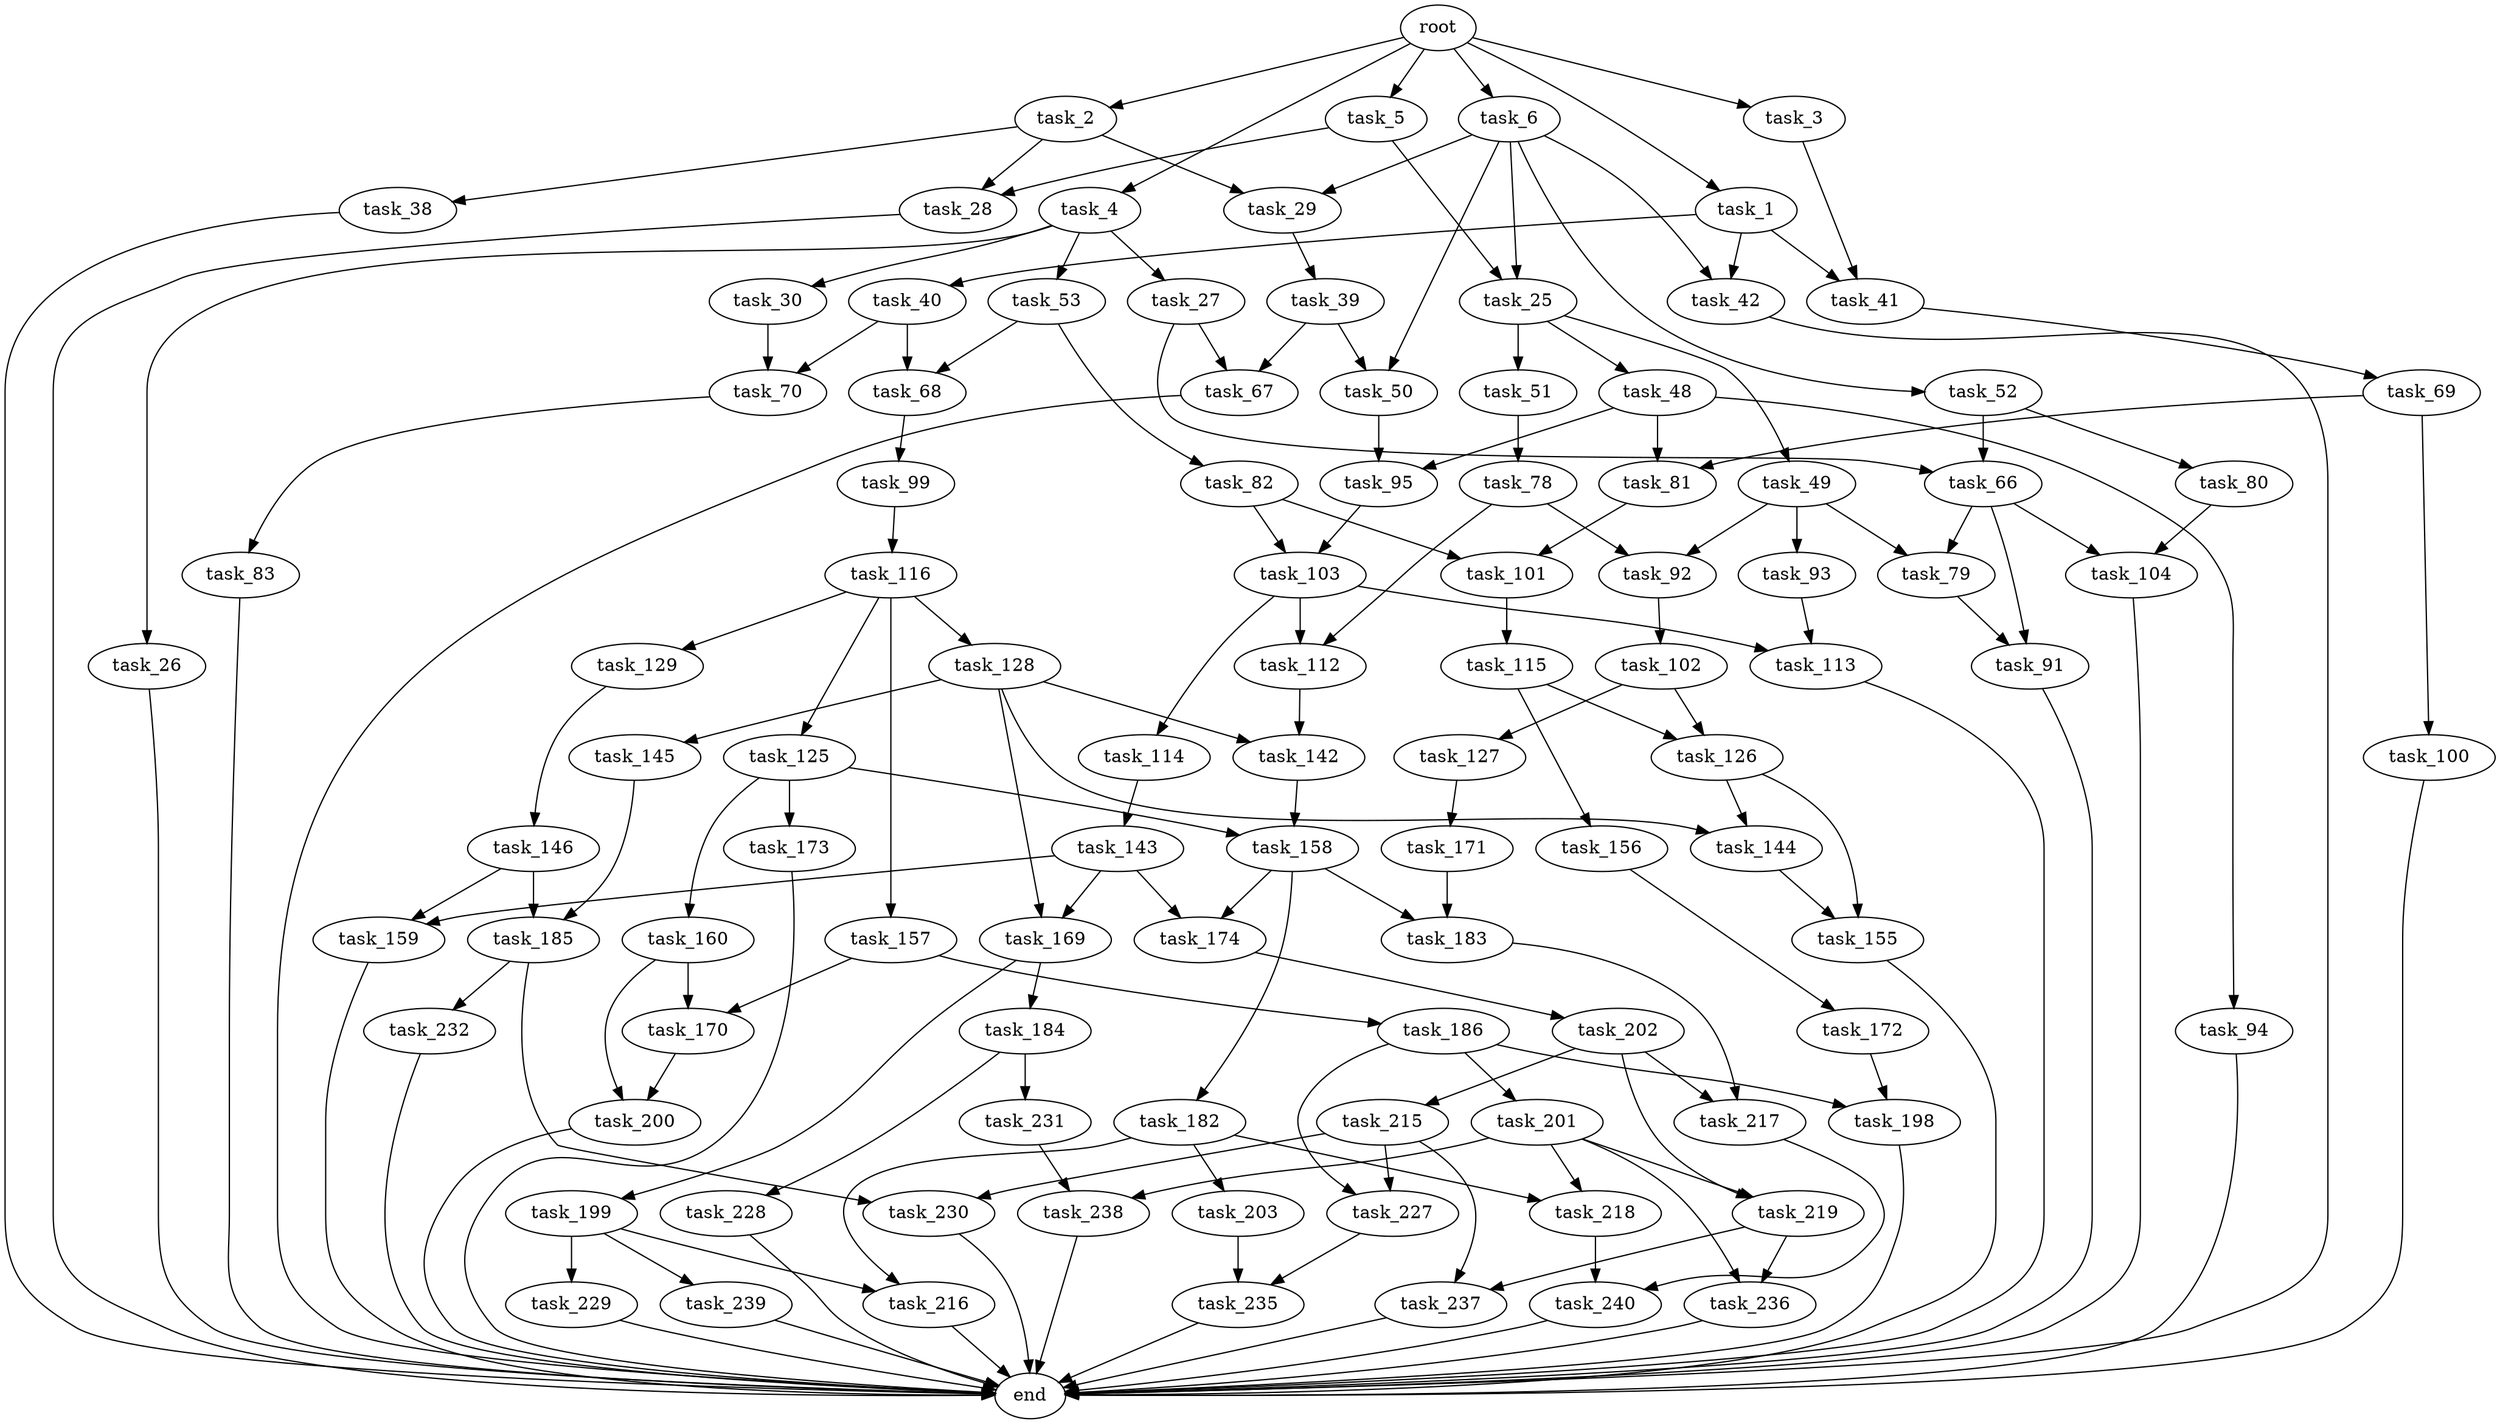 digraph G {
  root [size="0.000000"];
  task_1 [size="134217728000.000000"];
  task_2 [size="368293445632.000000"];
  task_3 [size="7932152411.000000"];
  task_4 [size="9812211657.000000"];
  task_5 [size="1209578769.000000"];
  task_6 [size="15953457964.000000"];
  task_25 [size="28720687749.000000"];
  task_26 [size="15695571216.000000"];
  task_27 [size="19610581486.000000"];
  task_28 [size="3302227086.000000"];
  task_29 [size="19523004982.000000"];
  task_30 [size="11827125043.000000"];
  task_38 [size="134217728000.000000"];
  task_39 [size="886987400.000000"];
  task_40 [size="11485843718.000000"];
  task_41 [size="1073741824000.000000"];
  task_42 [size="201249701172.000000"];
  task_48 [size="368293445632.000000"];
  task_49 [size="4685224164.000000"];
  task_50 [size="128639499160.000000"];
  task_51 [size="368293445632.000000"];
  task_52 [size="28579928986.000000"];
  task_53 [size="8704292633.000000"];
  task_66 [size="18237318710.000000"];
  task_67 [size="44671324268.000000"];
  task_68 [size="782757789696.000000"];
  task_69 [size="13985748378.000000"];
  task_70 [size="782757789696.000000"];
  task_78 [size="13086324808.000000"];
  task_79 [size="311443705239.000000"];
  task_80 [size="231928233984.000000"];
  task_81 [size="9632036016.000000"];
  task_82 [size="455435226606.000000"];
  task_83 [size="183609545726.000000"];
  task_91 [size="22388828003.000000"];
  task_92 [size="42938650742.000000"];
  task_93 [size="45060115427.000000"];
  task_94 [size="64434940727.000000"];
  task_95 [size="27318710795.000000"];
  task_99 [size="10167313175.000000"];
  task_100 [size="16702586362.000000"];
  task_101 [size="8589934592.000000"];
  task_102 [size="3849955073.000000"];
  task_103 [size="1073741824000.000000"];
  task_104 [size="342191433830.000000"];
  task_112 [size="257062061697.000000"];
  task_113 [size="78353817734.000000"];
  task_114 [size="80554418718.000000"];
  task_115 [size="1881758713.000000"];
  task_116 [size="290829977215.000000"];
  task_125 [size="8589934592.000000"];
  task_126 [size="782757789696.000000"];
  task_127 [size="549755813888.000000"];
  task_128 [size="506362821498.000000"];
  task_129 [size="273231757033.000000"];
  task_142 [size="39296497333.000000"];
  task_143 [size="134217728000.000000"];
  task_144 [size="231928233984.000000"];
  task_145 [size="1073741824000.000000"];
  task_146 [size="368293445632.000000"];
  task_155 [size="782757789696.000000"];
  task_156 [size="3465588746.000000"];
  task_157 [size="231928233984.000000"];
  task_158 [size="437331864997.000000"];
  task_159 [size="22665225108.000000"];
  task_160 [size="1073741824000.000000"];
  task_169 [size="1430913686.000000"];
  task_170 [size="8263675605.000000"];
  task_171 [size="8589934592.000000"];
  task_172 [size="231928233984.000000"];
  task_173 [size="40643569815.000000"];
  task_174 [size="231928233984.000000"];
  task_182 [size="3475678526.000000"];
  task_183 [size="517075960518.000000"];
  task_184 [size="46079092618.000000"];
  task_185 [size="453335447529.000000"];
  task_186 [size="1102196549812.000000"];
  task_198 [size="368293445632.000000"];
  task_199 [size="224255154499.000000"];
  task_200 [size="1073741824000.000000"];
  task_201 [size="4759496652.000000"];
  task_202 [size="1073741824000.000000"];
  task_203 [size="103692251653.000000"];
  task_215 [size="12731734865.000000"];
  task_216 [size="6221240583.000000"];
  task_217 [size="46466793578.000000"];
  task_218 [size="727931504126.000000"];
  task_219 [size="28991029248.000000"];
  task_227 [size="21747203507.000000"];
  task_228 [size="458860678698.000000"];
  task_229 [size="200917361627.000000"];
  task_230 [size="68719476736.000000"];
  task_231 [size="23272975661.000000"];
  task_232 [size="68719476736.000000"];
  task_235 [size="40043422568.000000"];
  task_236 [size="28991029248.000000"];
  task_237 [size="3419112585.000000"];
  task_238 [size="5853125079.000000"];
  task_239 [size="28991029248.000000"];
  task_240 [size="521457315256.000000"];
  end [size="0.000000"];

  root -> task_1 [size="1.000000"];
  root -> task_2 [size="1.000000"];
  root -> task_3 [size="1.000000"];
  root -> task_4 [size="1.000000"];
  root -> task_5 [size="1.000000"];
  root -> task_6 [size="1.000000"];
  task_1 -> task_40 [size="209715200.000000"];
  task_1 -> task_41 [size="209715200.000000"];
  task_1 -> task_42 [size="209715200.000000"];
  task_2 -> task_28 [size="411041792.000000"];
  task_2 -> task_29 [size="411041792.000000"];
  task_2 -> task_38 [size="411041792.000000"];
  task_3 -> task_41 [size="134217728.000000"];
  task_4 -> task_26 [size="209715200.000000"];
  task_4 -> task_27 [size="209715200.000000"];
  task_4 -> task_30 [size="209715200.000000"];
  task_4 -> task_53 [size="209715200.000000"];
  task_5 -> task_25 [size="75497472.000000"];
  task_5 -> task_28 [size="75497472.000000"];
  task_6 -> task_25 [size="33554432.000000"];
  task_6 -> task_29 [size="33554432.000000"];
  task_6 -> task_42 [size="33554432.000000"];
  task_6 -> task_50 [size="33554432.000000"];
  task_6 -> task_52 [size="33554432.000000"];
  task_25 -> task_48 [size="33554432.000000"];
  task_25 -> task_49 [size="33554432.000000"];
  task_25 -> task_51 [size="33554432.000000"];
  task_26 -> end [size="1.000000"];
  task_27 -> task_66 [size="411041792.000000"];
  task_27 -> task_67 [size="411041792.000000"];
  task_28 -> end [size="1.000000"];
  task_29 -> task_39 [size="411041792.000000"];
  task_30 -> task_70 [size="209715200.000000"];
  task_38 -> end [size="1.000000"];
  task_39 -> task_50 [size="33554432.000000"];
  task_39 -> task_67 [size="33554432.000000"];
  task_40 -> task_68 [size="209715200.000000"];
  task_40 -> task_70 [size="209715200.000000"];
  task_41 -> task_69 [size="838860800.000000"];
  task_42 -> end [size="1.000000"];
  task_48 -> task_81 [size="411041792.000000"];
  task_48 -> task_94 [size="411041792.000000"];
  task_48 -> task_95 [size="411041792.000000"];
  task_49 -> task_79 [size="75497472.000000"];
  task_49 -> task_92 [size="75497472.000000"];
  task_49 -> task_93 [size="75497472.000000"];
  task_50 -> task_95 [size="209715200.000000"];
  task_51 -> task_78 [size="411041792.000000"];
  task_52 -> task_66 [size="536870912.000000"];
  task_52 -> task_80 [size="536870912.000000"];
  task_53 -> task_68 [size="301989888.000000"];
  task_53 -> task_82 [size="301989888.000000"];
  task_66 -> task_79 [size="33554432.000000"];
  task_66 -> task_91 [size="33554432.000000"];
  task_66 -> task_104 [size="33554432.000000"];
  task_67 -> end [size="1.000000"];
  task_68 -> task_99 [size="679477248.000000"];
  task_69 -> task_81 [size="301989888.000000"];
  task_69 -> task_100 [size="301989888.000000"];
  task_70 -> task_83 [size="679477248.000000"];
  task_78 -> task_92 [size="33554432.000000"];
  task_78 -> task_112 [size="33554432.000000"];
  task_79 -> task_91 [size="411041792.000000"];
  task_80 -> task_104 [size="301989888.000000"];
  task_81 -> task_101 [size="301989888.000000"];
  task_82 -> task_101 [size="411041792.000000"];
  task_82 -> task_103 [size="411041792.000000"];
  task_83 -> end [size="1.000000"];
  task_91 -> end [size="1.000000"];
  task_92 -> task_102 [size="33554432.000000"];
  task_93 -> task_113 [size="838860800.000000"];
  task_94 -> end [size="1.000000"];
  task_95 -> task_103 [size="536870912.000000"];
  task_99 -> task_116 [size="301989888.000000"];
  task_100 -> end [size="1.000000"];
  task_101 -> task_115 [size="33554432.000000"];
  task_102 -> task_126 [size="75497472.000000"];
  task_102 -> task_127 [size="75497472.000000"];
  task_103 -> task_112 [size="838860800.000000"];
  task_103 -> task_113 [size="838860800.000000"];
  task_103 -> task_114 [size="838860800.000000"];
  task_104 -> end [size="1.000000"];
  task_112 -> task_142 [size="536870912.000000"];
  task_113 -> end [size="1.000000"];
  task_114 -> task_143 [size="134217728.000000"];
  task_115 -> task_126 [size="75497472.000000"];
  task_115 -> task_156 [size="75497472.000000"];
  task_116 -> task_125 [size="209715200.000000"];
  task_116 -> task_128 [size="209715200.000000"];
  task_116 -> task_129 [size="209715200.000000"];
  task_116 -> task_157 [size="209715200.000000"];
  task_125 -> task_158 [size="33554432.000000"];
  task_125 -> task_160 [size="33554432.000000"];
  task_125 -> task_173 [size="33554432.000000"];
  task_126 -> task_144 [size="679477248.000000"];
  task_126 -> task_155 [size="679477248.000000"];
  task_127 -> task_171 [size="536870912.000000"];
  task_128 -> task_142 [size="536870912.000000"];
  task_128 -> task_144 [size="536870912.000000"];
  task_128 -> task_145 [size="536870912.000000"];
  task_128 -> task_169 [size="536870912.000000"];
  task_129 -> task_146 [size="209715200.000000"];
  task_142 -> task_158 [size="679477248.000000"];
  task_143 -> task_159 [size="209715200.000000"];
  task_143 -> task_169 [size="209715200.000000"];
  task_143 -> task_174 [size="209715200.000000"];
  task_144 -> task_155 [size="301989888.000000"];
  task_145 -> task_185 [size="838860800.000000"];
  task_146 -> task_159 [size="411041792.000000"];
  task_146 -> task_185 [size="411041792.000000"];
  task_155 -> end [size="1.000000"];
  task_156 -> task_172 [size="209715200.000000"];
  task_157 -> task_170 [size="301989888.000000"];
  task_157 -> task_186 [size="301989888.000000"];
  task_158 -> task_174 [size="679477248.000000"];
  task_158 -> task_182 [size="679477248.000000"];
  task_158 -> task_183 [size="679477248.000000"];
  task_159 -> end [size="1.000000"];
  task_160 -> task_170 [size="838860800.000000"];
  task_160 -> task_200 [size="838860800.000000"];
  task_169 -> task_184 [size="33554432.000000"];
  task_169 -> task_199 [size="33554432.000000"];
  task_170 -> task_200 [size="134217728.000000"];
  task_171 -> task_183 [size="33554432.000000"];
  task_172 -> task_198 [size="301989888.000000"];
  task_173 -> end [size="1.000000"];
  task_174 -> task_202 [size="301989888.000000"];
  task_182 -> task_203 [size="209715200.000000"];
  task_182 -> task_216 [size="209715200.000000"];
  task_182 -> task_218 [size="209715200.000000"];
  task_183 -> task_217 [size="679477248.000000"];
  task_184 -> task_228 [size="75497472.000000"];
  task_184 -> task_231 [size="75497472.000000"];
  task_185 -> task_230 [size="536870912.000000"];
  task_185 -> task_232 [size="536870912.000000"];
  task_186 -> task_198 [size="679477248.000000"];
  task_186 -> task_201 [size="679477248.000000"];
  task_186 -> task_227 [size="679477248.000000"];
  task_198 -> end [size="1.000000"];
  task_199 -> task_216 [size="301989888.000000"];
  task_199 -> task_229 [size="301989888.000000"];
  task_199 -> task_239 [size="301989888.000000"];
  task_200 -> end [size="1.000000"];
  task_201 -> task_218 [size="75497472.000000"];
  task_201 -> task_219 [size="75497472.000000"];
  task_201 -> task_236 [size="75497472.000000"];
  task_201 -> task_238 [size="75497472.000000"];
  task_202 -> task_215 [size="838860800.000000"];
  task_202 -> task_217 [size="838860800.000000"];
  task_202 -> task_219 [size="838860800.000000"];
  task_203 -> task_235 [size="134217728.000000"];
  task_215 -> task_227 [size="411041792.000000"];
  task_215 -> task_230 [size="411041792.000000"];
  task_215 -> task_237 [size="411041792.000000"];
  task_216 -> end [size="1.000000"];
  task_217 -> task_240 [size="33554432.000000"];
  task_218 -> task_240 [size="536870912.000000"];
  task_219 -> task_236 [size="75497472.000000"];
  task_219 -> task_237 [size="75497472.000000"];
  task_227 -> task_235 [size="411041792.000000"];
  task_228 -> end [size="1.000000"];
  task_229 -> end [size="1.000000"];
  task_230 -> end [size="1.000000"];
  task_231 -> task_238 [size="411041792.000000"];
  task_232 -> end [size="1.000000"];
  task_235 -> end [size="1.000000"];
  task_236 -> end [size="1.000000"];
  task_237 -> end [size="1.000000"];
  task_238 -> end [size="1.000000"];
  task_239 -> end [size="1.000000"];
  task_240 -> end [size="1.000000"];
}

